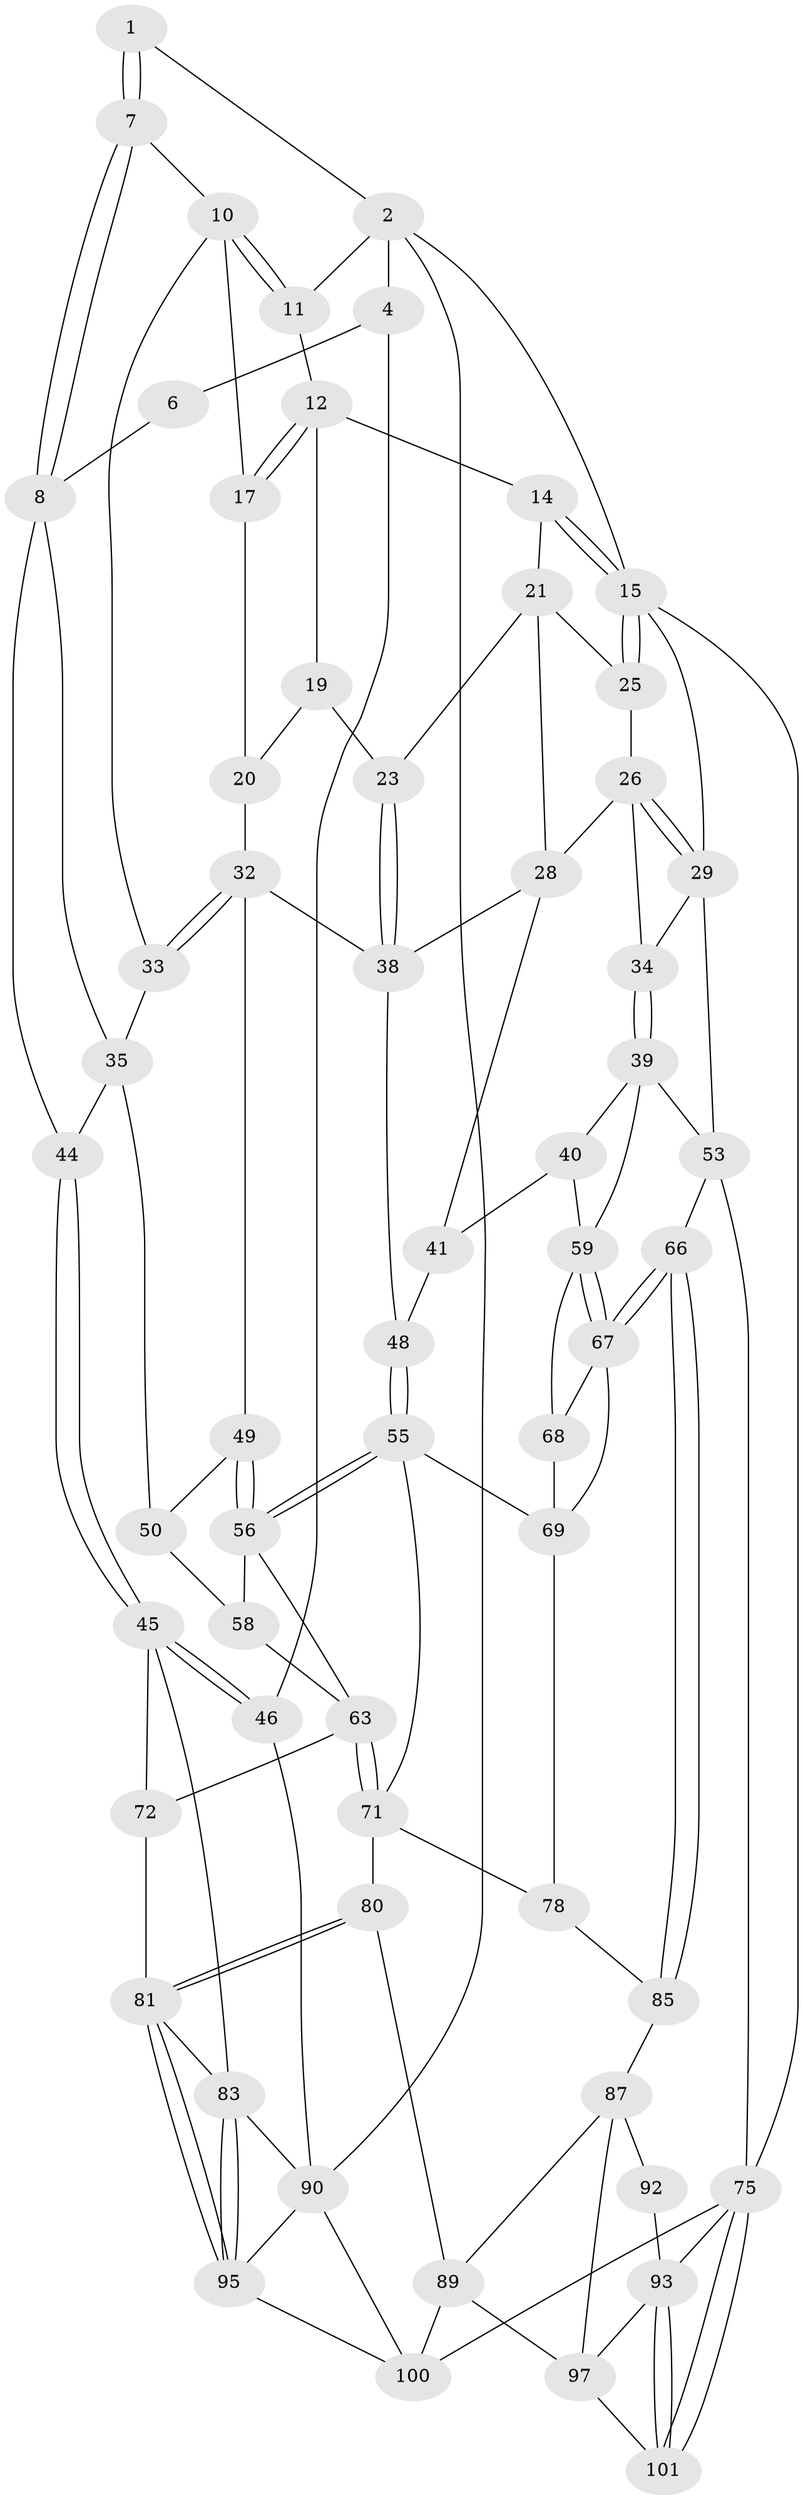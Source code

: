 // original degree distribution, {3: 0.0297029702970297, 4: 0.2376237623762376, 6: 0.22772277227722773, 5: 0.504950495049505}
// Generated by graph-tools (version 1.1) at 2025/11/02/21/25 10:11:13]
// undirected, 61 vertices, 132 edges
graph export_dot {
graph [start="1"]
  node [color=gray90,style=filled];
  1 [pos="+0.15869619284821812+0.003751947909911751"];
  2 [pos="+0.1129699586591976+0",super="+3"];
  4 [pos="+0+0.08941054644397275",super="+5"];
  6 [pos="+0.1190486177959079+0.0406672601761066",super="+9"];
  7 [pos="+0.2035149579998825+0.15217301187406074"];
  8 [pos="+0.16265422970338791+0.1892371728230918",super="+36"];
  10 [pos="+0.30477081350625423+0.1292759484418018",super="+18"];
  11 [pos="+0.4143439632859125+0"];
  12 [pos="+0.5302366082057576+0",super="+13"];
  14 [pos="+0.7091807927990277+0"];
  15 [pos="+1+0",super="+16"];
  17 [pos="+0.43394375789687817+0.1607386881566879"];
  19 [pos="+0.6021565203035204+0.06995484779721912",super="+24"];
  20 [pos="+0.48560158947303367+0.17627027066163184",super="+31"];
  21 [pos="+0.8149579807101316+0.10639869613908313",super="+22"];
  23 [pos="+0.675586303801245+0.2010587025909811"];
  25 [pos="+0.9356403503827617+0.11074256407119036"];
  26 [pos="+0.9535963142201307+0.18828896143713042",super="+27"];
  28 [pos="+0.8384883718280006+0.20762500891760288",super="+37"];
  29 [pos="+1+0.24874161375837092",super="+30"];
  32 [pos="+0.5288961273011785+0.284829137736654",super="+43"];
  33 [pos="+0.3629475758045374+0.26084270452740266"];
  34 [pos="+0.9253235043474142+0.2853542523542941"];
  35 [pos="+0.3537580106565072+0.2849902894567164",super="+52"];
  38 [pos="+0.70611955998241+0.27420343189818314",super="+42"];
  39 [pos="+0.8828972055964254+0.34518479918793926",super="+54"];
  40 [pos="+0.8786237986141302+0.34543626078282497",super="+61"];
  41 [pos="+0.8502020739474064+0.34110086404160633",super="+47"];
  44 [pos="+0.14075924131257933+0.4041204937142084"];
  45 [pos="+0+0.5812713485888784",super="+73"];
  46 [pos="+0+0.5817468599652793"];
  48 [pos="+0.7111480260325976+0.45568189324321273"];
  49 [pos="+0.5248829392067251+0.32155210993181627"];
  50 [pos="+0.5121647665149525+0.33499283544654446",super="+51"];
  53 [pos="+1+0.38385546092185513",super="+65"];
  55 [pos="+0.7056336046552937+0.46709243170376347",super="+70"];
  56 [pos="+0.6316710040359723+0.43485952806905526",super="+57"];
  58 [pos="+0.5122972720761344+0.43017316829694896",super="+62"];
  59 [pos="+0.9563521164901414+0.4383708397290608",super="+60"];
  63 [pos="+0.490952141054872+0.5721444479833807",super="+64"];
  66 [pos="+1+0.7255768240354098"];
  67 [pos="+0.981330547965195+0.6640022742531021",super="+74"];
  68 [pos="+0.8817317157363785+0.5483599744669273"];
  69 [pos="+0.7183422185019568+0.4978488498943869",super="+77"];
  71 [pos="+0.5203071991201741+0.5962151452142929",super="+79"];
  72 [pos="+0.34492708230261293+0.5778919513813592"];
  75 [pos="+1+1",super="+76"];
  78 [pos="+0.7236483662066855+0.6501843074455065"];
  80 [pos="+0.5105873402323647+0.8090249860098424"];
  81 [pos="+0.48437696448335427+0.8223764271314065",super="+82"];
  83 [pos="+0.32077533491133836+0.7921583084549546",super="+84"];
  85 [pos="+0.9195939271697711+0.7463784698038491",super="+86"];
  87 [pos="+0.6461866679392391+0.8026343420087029",super="+88"];
  89 [pos="+0.6044861975999213+0.824911044601662",super="+99"];
  90 [pos="+0.1621197296495225+0.9140683126005712",super="+91"];
  92 [pos="+0.8361031908544672+0.8062414080562432"];
  93 [pos="+0.7902552067747678+0.9678297402524804",super="+94"];
  95 [pos="+0.41129769131199423+0.8776413448983994",super="+96"];
  97 [pos="+0.6664069479566704+0.8605676907532631",super="+98"];
  100 [pos="+0.35971393653668493+1"];
  101 [pos="+0.7617791626038973+1"];
  1 -- 2;
  1 -- 7;
  1 -- 7;
  2 -- 11;
  2 -- 4;
  2 -- 90;
  2 -- 15;
  4 -- 46;
  4 -- 6 [weight=2];
  6 -- 8;
  7 -- 8;
  7 -- 8;
  7 -- 10;
  8 -- 35;
  8 -- 44;
  10 -- 11;
  10 -- 11;
  10 -- 17;
  10 -- 33;
  11 -- 12;
  12 -- 17;
  12 -- 17;
  12 -- 19;
  12 -- 14;
  14 -- 15;
  14 -- 15;
  14 -- 21;
  15 -- 25;
  15 -- 25;
  15 -- 75;
  15 -- 29;
  17 -- 20;
  19 -- 20 [weight=2];
  19 -- 23;
  20 -- 32;
  21 -- 25;
  21 -- 28;
  21 -- 23;
  23 -- 38;
  23 -- 38;
  25 -- 26;
  26 -- 29;
  26 -- 29;
  26 -- 34;
  26 -- 28;
  28 -- 41;
  28 -- 38;
  29 -- 34;
  29 -- 53;
  32 -- 33;
  32 -- 33;
  32 -- 49;
  32 -- 38;
  33 -- 35;
  34 -- 39;
  34 -- 39;
  35 -- 50;
  35 -- 44;
  38 -- 48;
  39 -- 40;
  39 -- 59;
  39 -- 53;
  40 -- 41 [weight=2];
  40 -- 59;
  41 -- 48;
  44 -- 45;
  44 -- 45;
  45 -- 46;
  45 -- 46;
  45 -- 72;
  45 -- 83;
  46 -- 90;
  48 -- 55;
  48 -- 55;
  49 -- 50;
  49 -- 56;
  49 -- 56;
  50 -- 58 [weight=2];
  53 -- 66;
  53 -- 75;
  55 -- 56;
  55 -- 56;
  55 -- 69;
  55 -- 71;
  56 -- 58;
  56 -- 63;
  58 -- 63;
  59 -- 67;
  59 -- 67;
  59 -- 68;
  63 -- 71;
  63 -- 71;
  63 -- 72;
  66 -- 67;
  66 -- 67;
  66 -- 85;
  66 -- 85;
  67 -- 68;
  67 -- 69;
  68 -- 69;
  69 -- 78;
  71 -- 80;
  71 -- 78;
  72 -- 81;
  75 -- 101;
  75 -- 101;
  75 -- 100;
  75 -- 93;
  78 -- 85;
  80 -- 81;
  80 -- 81;
  80 -- 89;
  81 -- 95;
  81 -- 95;
  81 -- 83;
  83 -- 95;
  83 -- 95;
  83 -- 90;
  85 -- 87;
  87 -- 92;
  87 -- 89;
  87 -- 97;
  89 -- 100;
  89 -- 97;
  90 -- 100;
  90 -- 95;
  92 -- 93;
  93 -- 101;
  93 -- 101;
  93 -- 97;
  95 -- 100;
  97 -- 101;
}
